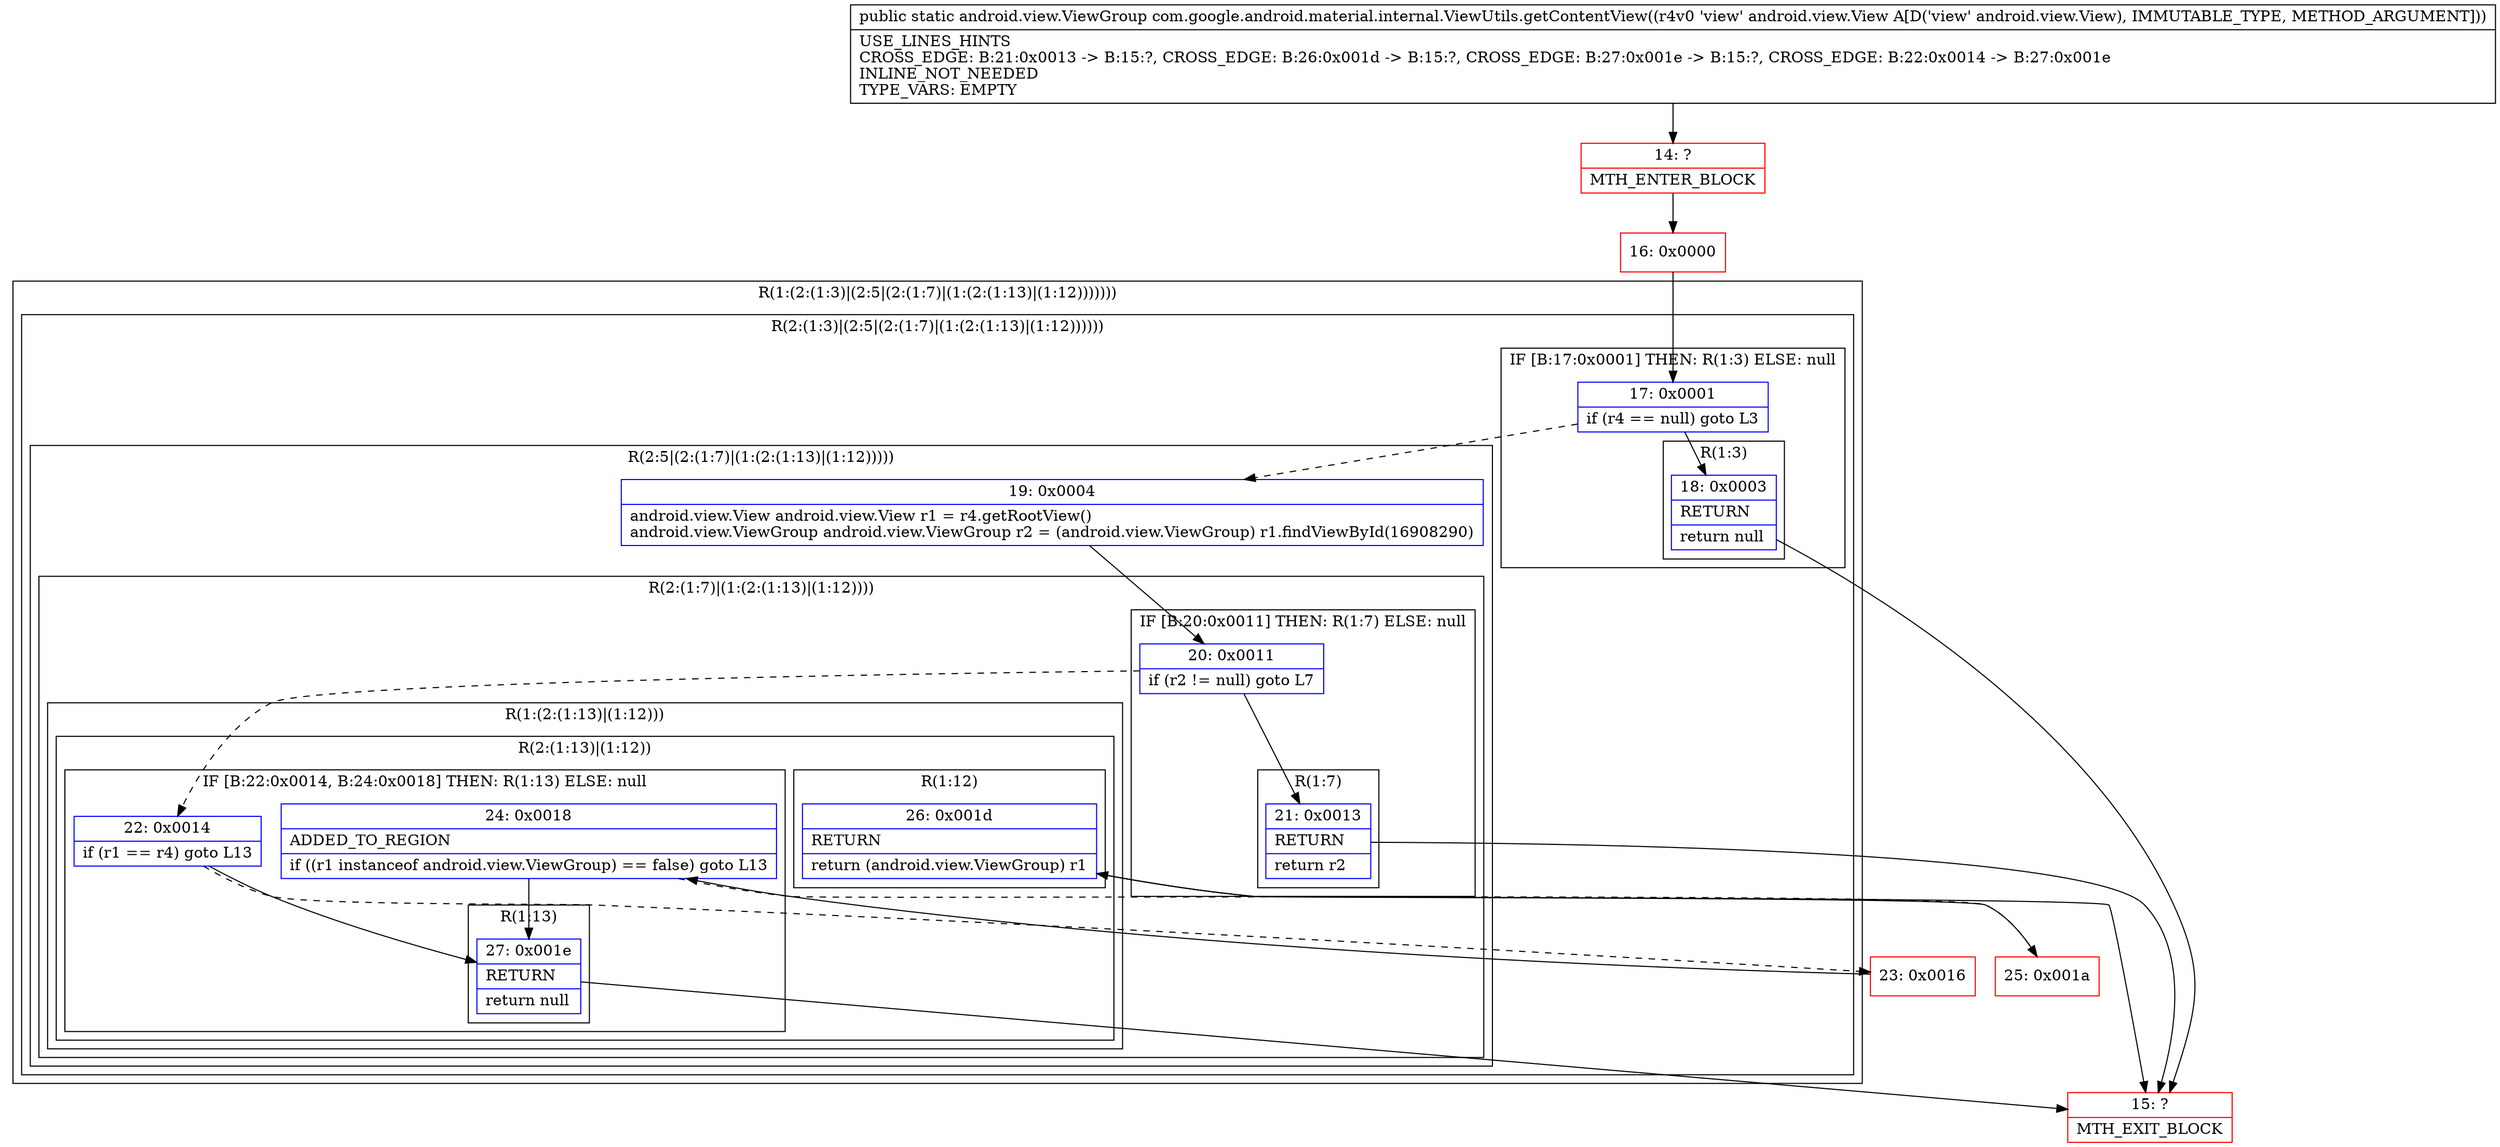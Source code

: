 digraph "CFG forcom.google.android.material.internal.ViewUtils.getContentView(Landroid\/view\/View;)Landroid\/view\/ViewGroup;" {
subgraph cluster_Region_776721893 {
label = "R(1:(2:(1:3)|(2:5|(2:(1:7)|(1:(2:(1:13)|(1:12)))))))";
node [shape=record,color=blue];
subgraph cluster_Region_1855738086 {
label = "R(2:(1:3)|(2:5|(2:(1:7)|(1:(2:(1:13)|(1:12))))))";
node [shape=record,color=blue];
subgraph cluster_IfRegion_1807801950 {
label = "IF [B:17:0x0001] THEN: R(1:3) ELSE: null";
node [shape=record,color=blue];
Node_17 [shape=record,label="{17\:\ 0x0001|if (r4 == null) goto L3\l}"];
subgraph cluster_Region_1039294021 {
label = "R(1:3)";
node [shape=record,color=blue];
Node_18 [shape=record,label="{18\:\ 0x0003|RETURN\l|return null\l}"];
}
}
subgraph cluster_Region_2042545254 {
label = "R(2:5|(2:(1:7)|(1:(2:(1:13)|(1:12)))))";
node [shape=record,color=blue];
Node_19 [shape=record,label="{19\:\ 0x0004|android.view.View android.view.View r1 = r4.getRootView()\landroid.view.ViewGroup android.view.ViewGroup r2 = (android.view.ViewGroup) r1.findViewById(16908290)\l}"];
subgraph cluster_Region_1306939619 {
label = "R(2:(1:7)|(1:(2:(1:13)|(1:12))))";
node [shape=record,color=blue];
subgraph cluster_IfRegion_1051240183 {
label = "IF [B:20:0x0011] THEN: R(1:7) ELSE: null";
node [shape=record,color=blue];
Node_20 [shape=record,label="{20\:\ 0x0011|if (r2 != null) goto L7\l}"];
subgraph cluster_Region_825940144 {
label = "R(1:7)";
node [shape=record,color=blue];
Node_21 [shape=record,label="{21\:\ 0x0013|RETURN\l|return r2\l}"];
}
}
subgraph cluster_Region_1106322137 {
label = "R(1:(2:(1:13)|(1:12)))";
node [shape=record,color=blue];
subgraph cluster_Region_749614743 {
label = "R(2:(1:13)|(1:12))";
node [shape=record,color=blue];
subgraph cluster_IfRegion_1239215767 {
label = "IF [B:22:0x0014, B:24:0x0018] THEN: R(1:13) ELSE: null";
node [shape=record,color=blue];
Node_22 [shape=record,label="{22\:\ 0x0014|if (r1 == r4) goto L13\l}"];
Node_24 [shape=record,label="{24\:\ 0x0018|ADDED_TO_REGION\l|if ((r1 instanceof android.view.ViewGroup) == false) goto L13\l}"];
subgraph cluster_Region_58803505 {
label = "R(1:13)";
node [shape=record,color=blue];
Node_27 [shape=record,label="{27\:\ 0x001e|RETURN\l|return null\l}"];
}
}
subgraph cluster_Region_129077686 {
label = "R(1:12)";
node [shape=record,color=blue];
Node_26 [shape=record,label="{26\:\ 0x001d|RETURN\l|return (android.view.ViewGroup) r1\l}"];
}
}
}
}
}
}
}
Node_14 [shape=record,color=red,label="{14\:\ ?|MTH_ENTER_BLOCK\l}"];
Node_16 [shape=record,color=red,label="{16\:\ 0x0000}"];
Node_15 [shape=record,color=red,label="{15\:\ ?|MTH_EXIT_BLOCK\l}"];
Node_23 [shape=record,color=red,label="{23\:\ 0x0016}"];
Node_25 [shape=record,color=red,label="{25\:\ 0x001a}"];
MethodNode[shape=record,label="{public static android.view.ViewGroup com.google.android.material.internal.ViewUtils.getContentView((r4v0 'view' android.view.View A[D('view' android.view.View), IMMUTABLE_TYPE, METHOD_ARGUMENT]))  | USE_LINES_HINTS\lCROSS_EDGE: B:21:0x0013 \-\> B:15:?, CROSS_EDGE: B:26:0x001d \-\> B:15:?, CROSS_EDGE: B:27:0x001e \-\> B:15:?, CROSS_EDGE: B:22:0x0014 \-\> B:27:0x001e\lINLINE_NOT_NEEDED\lTYPE_VARS: EMPTY\l}"];
MethodNode -> Node_14;Node_17 -> Node_18;
Node_17 -> Node_19[style=dashed];
Node_18 -> Node_15;
Node_19 -> Node_20;
Node_20 -> Node_21;
Node_20 -> Node_22[style=dashed];
Node_21 -> Node_15;
Node_22 -> Node_23[style=dashed];
Node_22 -> Node_27;
Node_24 -> Node_25[style=dashed];
Node_24 -> Node_27;
Node_27 -> Node_15;
Node_26 -> Node_15;
Node_14 -> Node_16;
Node_16 -> Node_17;
Node_23 -> Node_24;
Node_25 -> Node_26;
}

